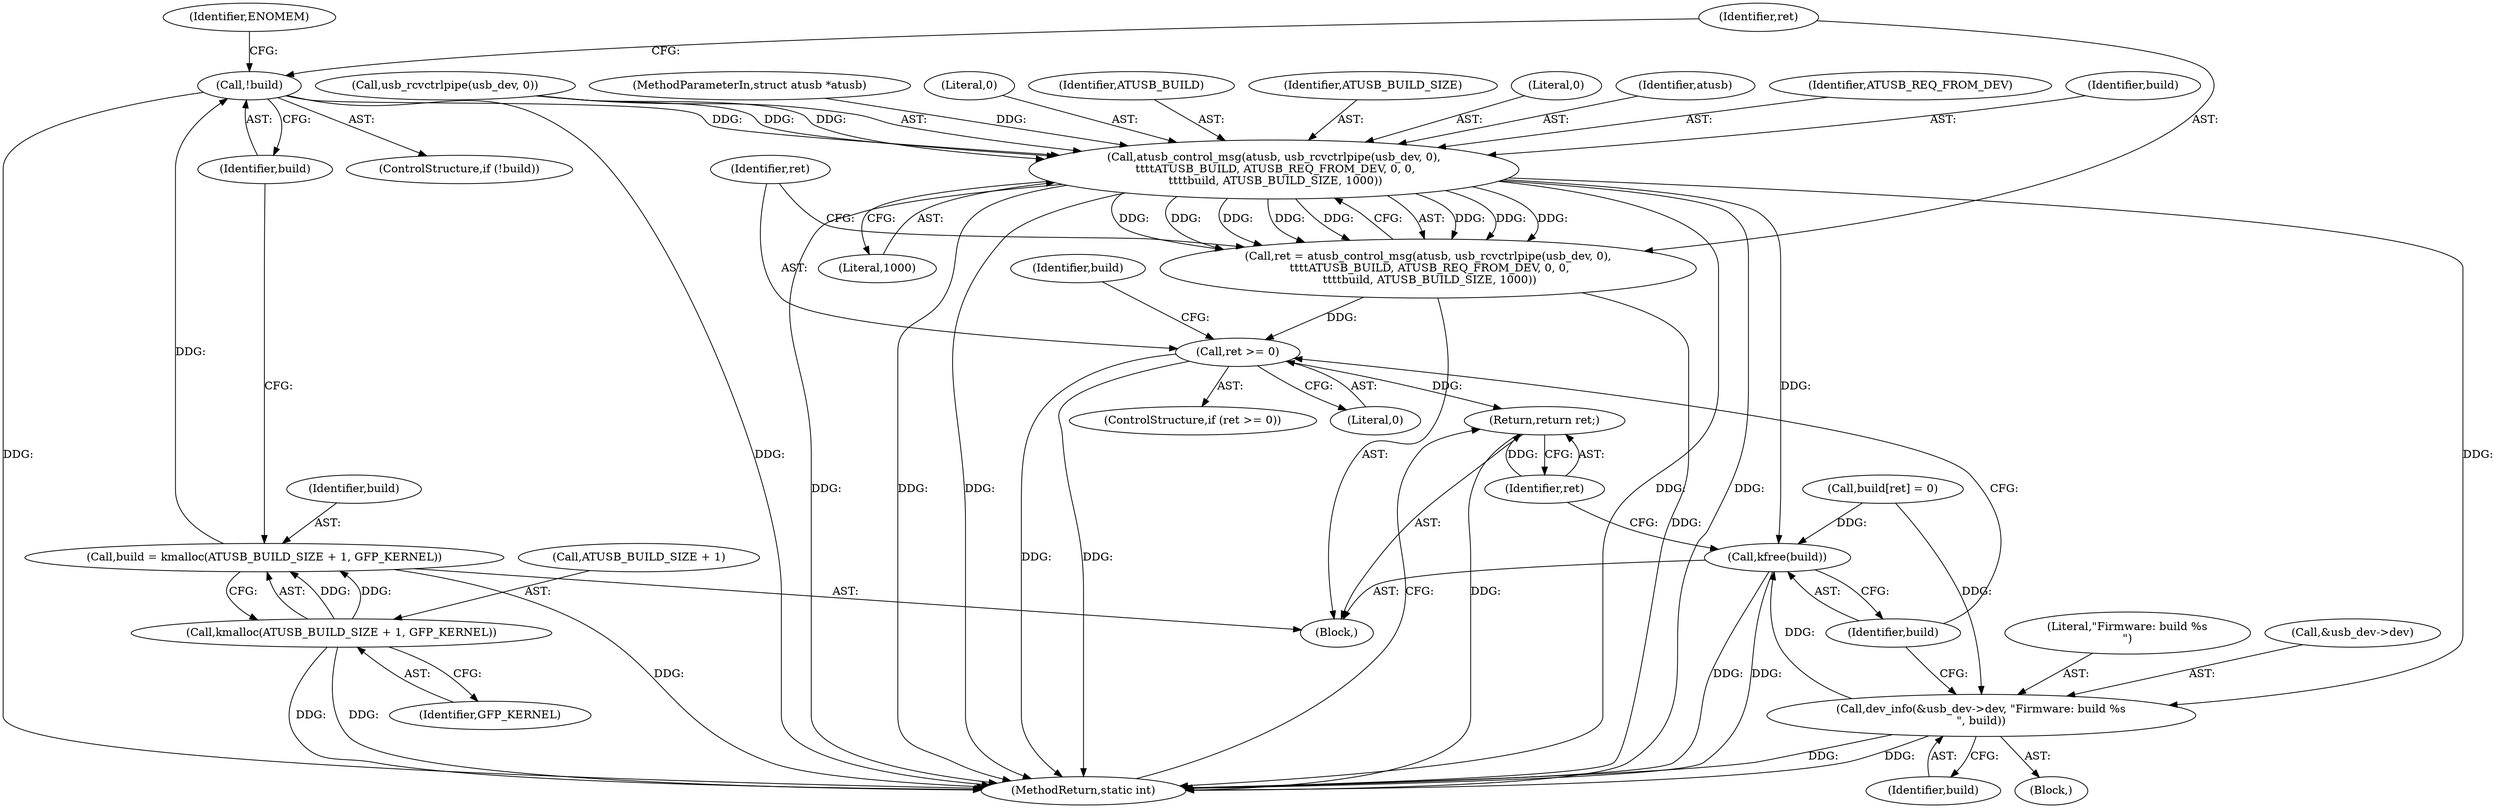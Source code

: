 digraph "0_linux_05a974efa4bdf6e2a150e3f27dc6fcf0a9ad5655@pointer" {
"1000119" [label="(Call,!build)"];
"1000111" [label="(Call,build = kmalloc(ATUSB_BUILD_SIZE + 1, GFP_KERNEL))"];
"1000113" [label="(Call,kmalloc(ATUSB_BUILD_SIZE + 1, GFP_KERNEL))"];
"1000126" [label="(Call,atusb_control_msg(atusb, usb_rcvctrlpipe(usb_dev, 0),\n \t\t\t\tATUSB_BUILD, ATUSB_REQ_FROM_DEV, 0, 0,\n \t\t\t\tbuild, ATUSB_BUILD_SIZE, 1000))"];
"1000124" [label="(Call,ret = atusb_control_msg(atusb, usb_rcvctrlpipe(usb_dev, 0),\n \t\t\t\tATUSB_BUILD, ATUSB_REQ_FROM_DEV, 0, 0,\n \t\t\t\tbuild, ATUSB_BUILD_SIZE, 1000))"];
"1000139" [label="(Call,ret >= 0)"];
"1000157" [label="(Return,return ret;)"];
"1000148" [label="(Call,dev_info(&usb_dev->dev, \"Firmware: build %s\n\", build))"];
"1000155" [label="(Call,kfree(build))"];
"1000123" [label="(Identifier,ENOMEM)"];
"1000113" [label="(Call,kmalloc(ATUSB_BUILD_SIZE + 1, GFP_KERNEL))"];
"1000131" [label="(Identifier,ATUSB_BUILD)"];
"1000145" [label="(Identifier,build)"];
"1000140" [label="(Identifier,ret)"];
"1000142" [label="(Block,)"];
"1000119" [label="(Call,!build)"];
"1000137" [label="(Literal,1000)"];
"1000155" [label="(Call,kfree(build))"];
"1000124" [label="(Call,ret = atusb_control_msg(atusb, usb_rcvctrlpipe(usb_dev, 0),\n \t\t\t\tATUSB_BUILD, ATUSB_REQ_FROM_DEV, 0, 0,\n \t\t\t\tbuild, ATUSB_BUILD_SIZE, 1000))"];
"1000136" [label="(Identifier,ATUSB_BUILD_SIZE)"];
"1000143" [label="(Call,build[ret] = 0)"];
"1000114" [label="(Call,ATUSB_BUILD_SIZE + 1)"];
"1000126" [label="(Call,atusb_control_msg(atusb, usb_rcvctrlpipe(usb_dev, 0),\n \t\t\t\tATUSB_BUILD, ATUSB_REQ_FROM_DEV, 0, 0,\n \t\t\t\tbuild, ATUSB_BUILD_SIZE, 1000))"];
"1000134" [label="(Literal,0)"];
"1000127" [label="(Identifier,atusb)"];
"1000159" [label="(MethodReturn,static int)"];
"1000125" [label="(Identifier,ret)"];
"1000148" [label="(Call,dev_info(&usb_dev->dev, \"Firmware: build %s\n\", build))"];
"1000138" [label="(ControlStructure,if (ret >= 0))"];
"1000111" [label="(Call,build = kmalloc(ATUSB_BUILD_SIZE + 1, GFP_KERNEL))"];
"1000117" [label="(Identifier,GFP_KERNEL)"];
"1000132" [label="(Identifier,ATUSB_REQ_FROM_DEV)"];
"1000135" [label="(Identifier,build)"];
"1000157" [label="(Return,return ret;)"];
"1000128" [label="(Call,usb_rcvctrlpipe(usb_dev, 0))"];
"1000158" [label="(Identifier,ret)"];
"1000112" [label="(Identifier,build)"];
"1000139" [label="(Call,ret >= 0)"];
"1000153" [label="(Literal,\"Firmware: build %s\n\")"];
"1000120" [label="(Identifier,build)"];
"1000101" [label="(MethodParameterIn,struct atusb *atusb)"];
"1000156" [label="(Identifier,build)"];
"1000149" [label="(Call,&usb_dev->dev)"];
"1000141" [label="(Literal,0)"];
"1000133" [label="(Literal,0)"];
"1000154" [label="(Identifier,build)"];
"1000118" [label="(ControlStructure,if (!build))"];
"1000102" [label="(Block,)"];
"1000119" -> "1000118"  [label="AST: "];
"1000119" -> "1000120"  [label="CFG: "];
"1000120" -> "1000119"  [label="AST: "];
"1000123" -> "1000119"  [label="CFG: "];
"1000125" -> "1000119"  [label="CFG: "];
"1000119" -> "1000159"  [label="DDG: "];
"1000119" -> "1000159"  [label="DDG: "];
"1000111" -> "1000119"  [label="DDG: "];
"1000119" -> "1000126"  [label="DDG: "];
"1000111" -> "1000102"  [label="AST: "];
"1000111" -> "1000113"  [label="CFG: "];
"1000112" -> "1000111"  [label="AST: "];
"1000113" -> "1000111"  [label="AST: "];
"1000120" -> "1000111"  [label="CFG: "];
"1000111" -> "1000159"  [label="DDG: "];
"1000113" -> "1000111"  [label="DDG: "];
"1000113" -> "1000111"  [label="DDG: "];
"1000113" -> "1000117"  [label="CFG: "];
"1000114" -> "1000113"  [label="AST: "];
"1000117" -> "1000113"  [label="AST: "];
"1000113" -> "1000159"  [label="DDG: "];
"1000113" -> "1000159"  [label="DDG: "];
"1000126" -> "1000124"  [label="AST: "];
"1000126" -> "1000137"  [label="CFG: "];
"1000127" -> "1000126"  [label="AST: "];
"1000128" -> "1000126"  [label="AST: "];
"1000131" -> "1000126"  [label="AST: "];
"1000132" -> "1000126"  [label="AST: "];
"1000133" -> "1000126"  [label="AST: "];
"1000134" -> "1000126"  [label="AST: "];
"1000135" -> "1000126"  [label="AST: "];
"1000136" -> "1000126"  [label="AST: "];
"1000137" -> "1000126"  [label="AST: "];
"1000124" -> "1000126"  [label="CFG: "];
"1000126" -> "1000159"  [label="DDG: "];
"1000126" -> "1000159"  [label="DDG: "];
"1000126" -> "1000159"  [label="DDG: "];
"1000126" -> "1000159"  [label="DDG: "];
"1000126" -> "1000159"  [label="DDG: "];
"1000126" -> "1000124"  [label="DDG: "];
"1000126" -> "1000124"  [label="DDG: "];
"1000126" -> "1000124"  [label="DDG: "];
"1000126" -> "1000124"  [label="DDG: "];
"1000126" -> "1000124"  [label="DDG: "];
"1000126" -> "1000124"  [label="DDG: "];
"1000126" -> "1000124"  [label="DDG: "];
"1000126" -> "1000124"  [label="DDG: "];
"1000101" -> "1000126"  [label="DDG: "];
"1000128" -> "1000126"  [label="DDG: "];
"1000128" -> "1000126"  [label="DDG: "];
"1000126" -> "1000148"  [label="DDG: "];
"1000126" -> "1000155"  [label="DDG: "];
"1000124" -> "1000102"  [label="AST: "];
"1000125" -> "1000124"  [label="AST: "];
"1000140" -> "1000124"  [label="CFG: "];
"1000124" -> "1000159"  [label="DDG: "];
"1000124" -> "1000139"  [label="DDG: "];
"1000139" -> "1000138"  [label="AST: "];
"1000139" -> "1000141"  [label="CFG: "];
"1000140" -> "1000139"  [label="AST: "];
"1000141" -> "1000139"  [label="AST: "];
"1000145" -> "1000139"  [label="CFG: "];
"1000156" -> "1000139"  [label="CFG: "];
"1000139" -> "1000159"  [label="DDG: "];
"1000139" -> "1000159"  [label="DDG: "];
"1000139" -> "1000157"  [label="DDG: "];
"1000157" -> "1000102"  [label="AST: "];
"1000157" -> "1000158"  [label="CFG: "];
"1000158" -> "1000157"  [label="AST: "];
"1000159" -> "1000157"  [label="CFG: "];
"1000157" -> "1000159"  [label="DDG: "];
"1000158" -> "1000157"  [label="DDG: "];
"1000148" -> "1000142"  [label="AST: "];
"1000148" -> "1000154"  [label="CFG: "];
"1000149" -> "1000148"  [label="AST: "];
"1000153" -> "1000148"  [label="AST: "];
"1000154" -> "1000148"  [label="AST: "];
"1000156" -> "1000148"  [label="CFG: "];
"1000148" -> "1000159"  [label="DDG: "];
"1000148" -> "1000159"  [label="DDG: "];
"1000143" -> "1000148"  [label="DDG: "];
"1000148" -> "1000155"  [label="DDG: "];
"1000155" -> "1000102"  [label="AST: "];
"1000155" -> "1000156"  [label="CFG: "];
"1000156" -> "1000155"  [label="AST: "];
"1000158" -> "1000155"  [label="CFG: "];
"1000155" -> "1000159"  [label="DDG: "];
"1000155" -> "1000159"  [label="DDG: "];
"1000143" -> "1000155"  [label="DDG: "];
}
